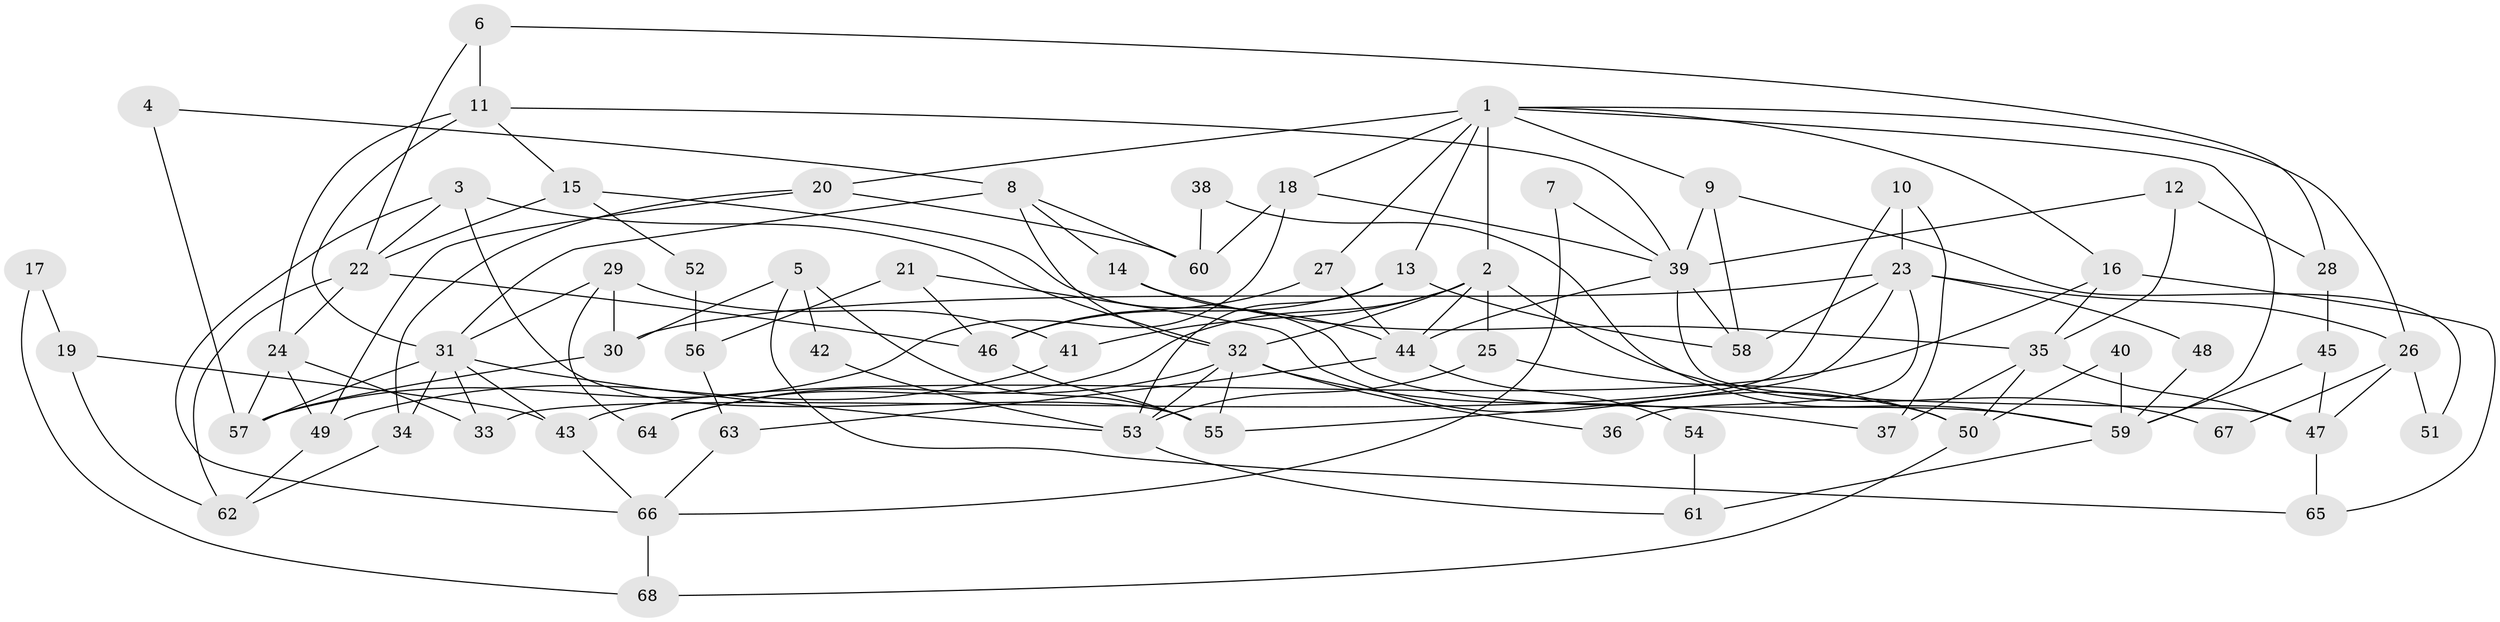 // Generated by graph-tools (version 1.1) at 2025/50/03/09/25 03:50:06]
// undirected, 68 vertices, 136 edges
graph export_dot {
graph [start="1"]
  node [color=gray90,style=filled];
  1;
  2;
  3;
  4;
  5;
  6;
  7;
  8;
  9;
  10;
  11;
  12;
  13;
  14;
  15;
  16;
  17;
  18;
  19;
  20;
  21;
  22;
  23;
  24;
  25;
  26;
  27;
  28;
  29;
  30;
  31;
  32;
  33;
  34;
  35;
  36;
  37;
  38;
  39;
  40;
  41;
  42;
  43;
  44;
  45;
  46;
  47;
  48;
  49;
  50;
  51;
  52;
  53;
  54;
  55;
  56;
  57;
  58;
  59;
  60;
  61;
  62;
  63;
  64;
  65;
  66;
  67;
  68;
  1 -- 2;
  1 -- 13;
  1 -- 9;
  1 -- 16;
  1 -- 18;
  1 -- 20;
  1 -- 26;
  1 -- 27;
  1 -- 59;
  2 -- 32;
  2 -- 41;
  2 -- 25;
  2 -- 44;
  2 -- 64;
  2 -- 67;
  3 -- 55;
  3 -- 22;
  3 -- 32;
  3 -- 66;
  4 -- 8;
  4 -- 57;
  5 -- 55;
  5 -- 65;
  5 -- 30;
  5 -- 42;
  6 -- 22;
  6 -- 11;
  6 -- 28;
  7 -- 39;
  7 -- 66;
  8 -- 31;
  8 -- 32;
  8 -- 14;
  8 -- 60;
  9 -- 58;
  9 -- 39;
  9 -- 51;
  10 -- 33;
  10 -- 23;
  10 -- 37;
  11 -- 39;
  11 -- 31;
  11 -- 15;
  11 -- 24;
  12 -- 35;
  12 -- 39;
  12 -- 28;
  13 -- 58;
  13 -- 46;
  13 -- 53;
  14 -- 44;
  14 -- 35;
  15 -- 59;
  15 -- 22;
  15 -- 52;
  16 -- 35;
  16 -- 43;
  16 -- 65;
  17 -- 68;
  17 -- 19;
  18 -- 60;
  18 -- 39;
  18 -- 57;
  19 -- 62;
  19 -- 43;
  20 -- 34;
  20 -- 49;
  20 -- 60;
  21 -- 46;
  21 -- 50;
  21 -- 56;
  22 -- 24;
  22 -- 46;
  22 -- 62;
  23 -- 55;
  23 -- 26;
  23 -- 30;
  23 -- 36;
  23 -- 48;
  23 -- 58;
  24 -- 57;
  24 -- 33;
  24 -- 49;
  25 -- 53;
  25 -- 50;
  26 -- 47;
  26 -- 51;
  26 -- 67;
  27 -- 44;
  27 -- 46;
  28 -- 45;
  29 -- 30;
  29 -- 64;
  29 -- 31;
  29 -- 41;
  30 -- 57;
  31 -- 57;
  31 -- 33;
  31 -- 34;
  31 -- 43;
  31 -- 53;
  32 -- 53;
  32 -- 36;
  32 -- 37;
  32 -- 55;
  32 -- 64;
  34 -- 62;
  35 -- 37;
  35 -- 47;
  35 -- 50;
  38 -- 59;
  38 -- 60;
  39 -- 44;
  39 -- 47;
  39 -- 58;
  40 -- 50;
  40 -- 59;
  41 -- 49;
  42 -- 53;
  43 -- 66;
  44 -- 54;
  44 -- 63;
  45 -- 47;
  45 -- 59;
  46 -- 55;
  47 -- 65;
  48 -- 59;
  49 -- 62;
  50 -- 68;
  52 -- 56;
  53 -- 61;
  54 -- 61;
  56 -- 63;
  59 -- 61;
  63 -- 66;
  66 -- 68;
}
